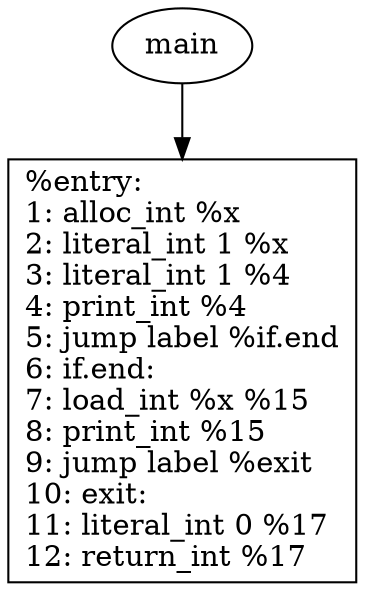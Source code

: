 digraph g {
	node [shape=record]
	main [shape=ellipse]
	main -> "%entry"
	"%entry" [label="{%entry:\l	1:   alloc_int %x \l	2:   literal_int 1 %x \l	3:   literal_int 1 %4 \l	4:   print_int %4 \l	5:   jump label %if.end\l	6: if.end:\l	7:   load_int %x %15 \l	8:   print_int %15 \l	9:   jump label %exit\l	10: exit:\l	11:   literal_int 0 %17 \l	12:   return_int %17\l	}"]
}
